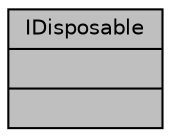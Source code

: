 digraph "IDisposable"
{
 // INTERACTIVE_SVG=YES
 // LATEX_PDF_SIZE
  edge [fontname="Helvetica",fontsize="10",labelfontname="Helvetica",labelfontsize="10"];
  node [fontname="Helvetica",fontsize="10",shape=record];
  Node1 [label="{IDisposable\n||}",height=0.2,width=0.4,color="black", fillcolor="grey75", style="filled", fontcolor="black",tooltip=" "];
}

